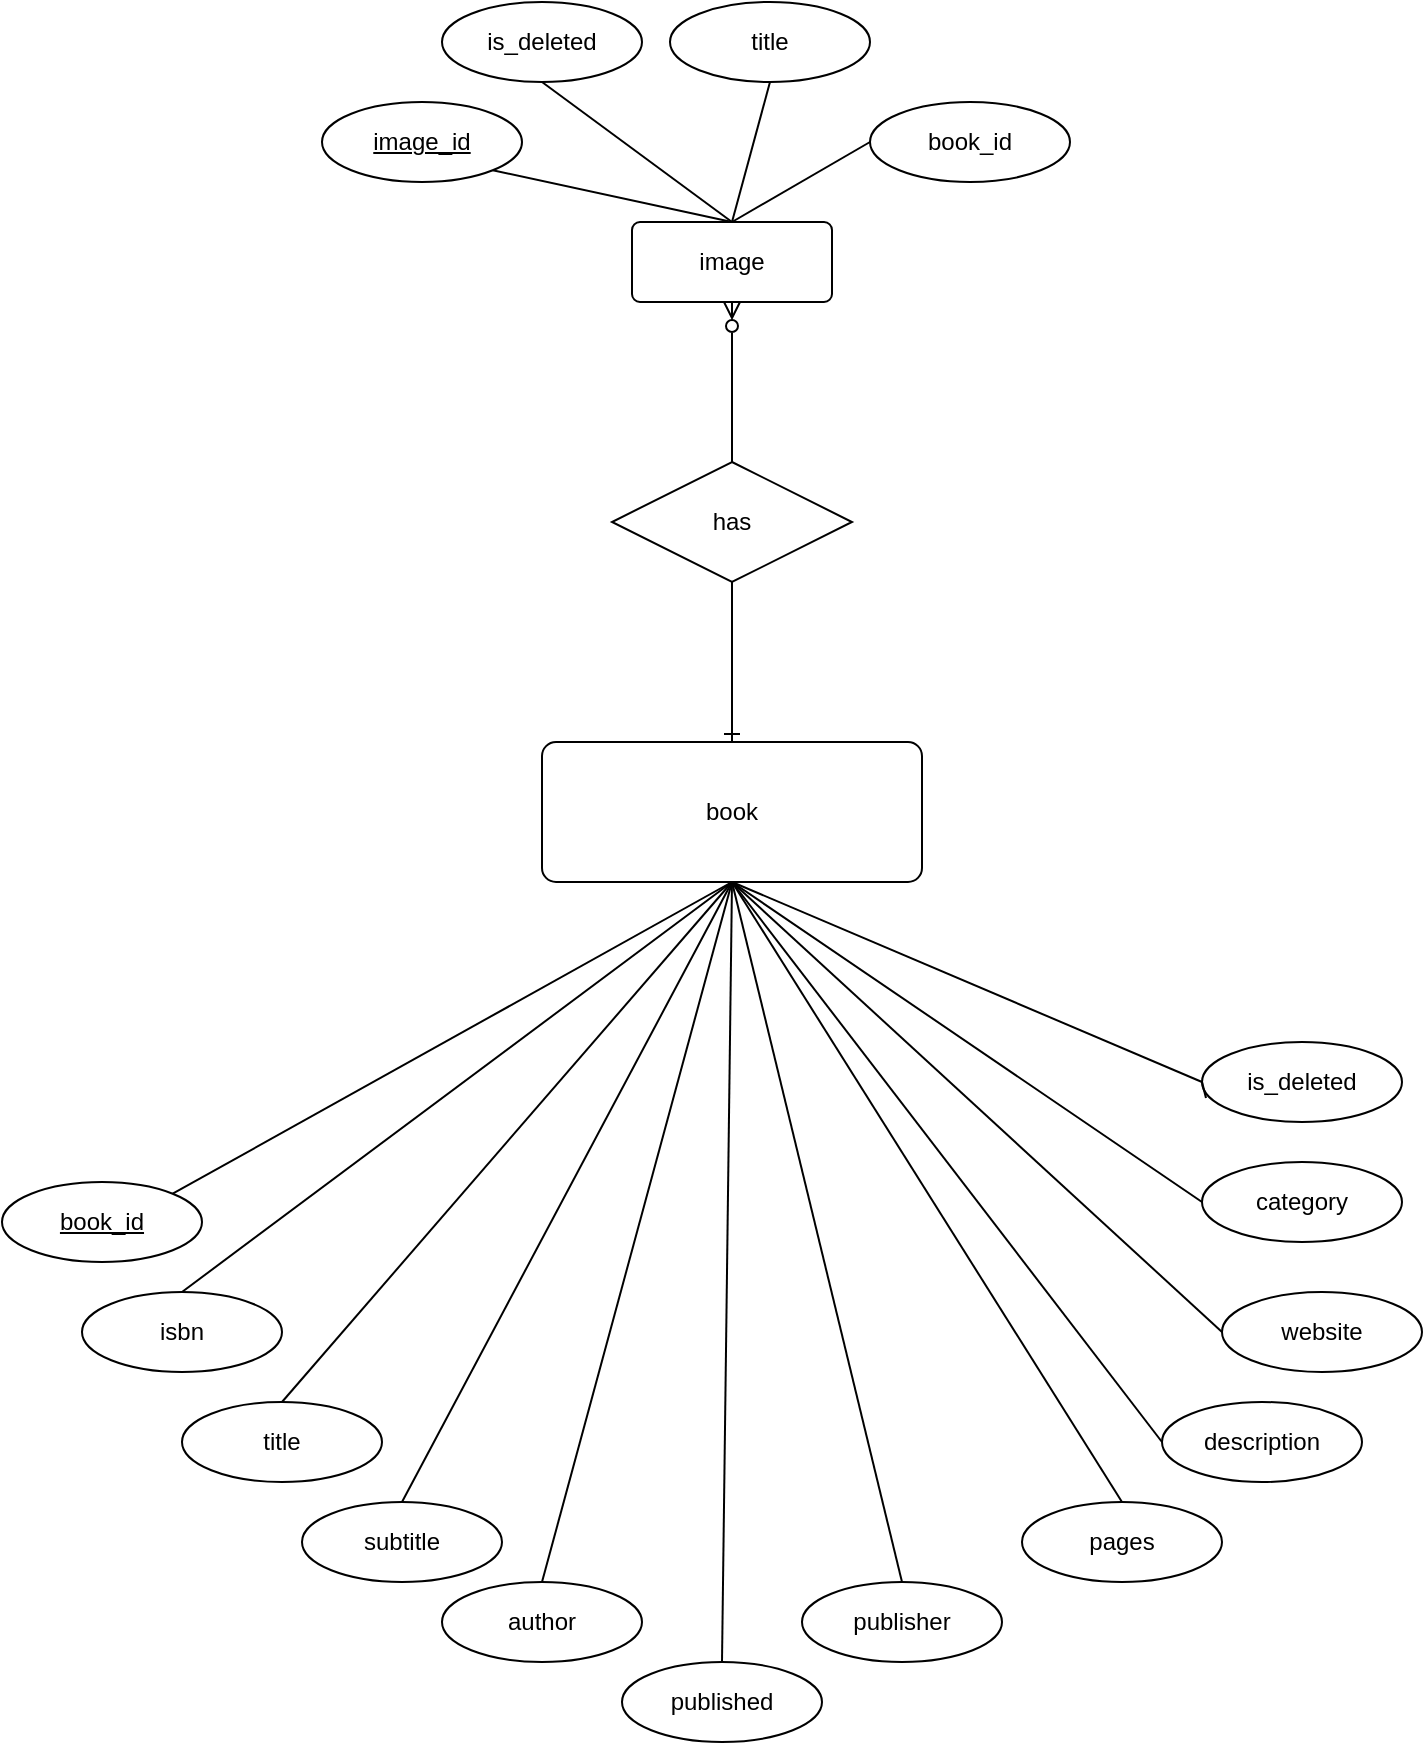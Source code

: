 <mxfile version="20.8.22" type="device"><diagram name="Página-1" id="c1EJlqQ-gYatTQWvCQm-"><mxGraphModel dx="1434" dy="1951" grid="1" gridSize="10" guides="1" tooltips="1" connect="1" arrows="1" fold="1" page="1" pageScale="1" pageWidth="827" pageHeight="1169" math="0" shadow="0"><root><mxCell id="0"/><mxCell id="1" parent="0"/><mxCell id="jCoQgga5v8YxTtEcTD0F-1" value="book" style="rounded=1;arcSize=10;whiteSpace=wrap;html=1;align=center;" vertex="1" parent="1"><mxGeometry x="350" y="270" width="190" height="70" as="geometry"/></mxCell><mxCell id="jCoQgga5v8YxTtEcTD0F-3" style="rounded=0;orthogonalLoop=1;jettySize=auto;html=1;exitX=1;exitY=0;exitDx=0;exitDy=0;entryX=0.5;entryY=1;entryDx=0;entryDy=0;endArrow=none;endFill=0;" edge="1" parent="1" source="jCoQgga5v8YxTtEcTD0F-2" target="jCoQgga5v8YxTtEcTD0F-1"><mxGeometry relative="1" as="geometry"/></mxCell><mxCell id="jCoQgga5v8YxTtEcTD0F-2" value="book_id" style="ellipse;whiteSpace=wrap;html=1;align=center;fontStyle=4;" vertex="1" parent="1"><mxGeometry x="80" y="490" width="100" height="40" as="geometry"/></mxCell><mxCell id="jCoQgga5v8YxTtEcTD0F-5" style="edgeStyle=none;rounded=0;orthogonalLoop=1;jettySize=auto;html=1;exitX=0.5;exitY=0;exitDx=0;exitDy=0;entryX=0.5;entryY=1;entryDx=0;entryDy=0;endArrow=none;endFill=0;" edge="1" parent="1" source="jCoQgga5v8YxTtEcTD0F-4" target="jCoQgga5v8YxTtEcTD0F-1"><mxGeometry relative="1" as="geometry"/></mxCell><mxCell id="jCoQgga5v8YxTtEcTD0F-4" value="isbn" style="ellipse;whiteSpace=wrap;html=1;align=center;" vertex="1" parent="1"><mxGeometry x="120" y="545" width="100" height="40" as="geometry"/></mxCell><mxCell id="jCoQgga5v8YxTtEcTD0F-7" style="edgeStyle=none;rounded=0;orthogonalLoop=1;jettySize=auto;html=1;exitX=0.5;exitY=0;exitDx=0;exitDy=0;entryX=0.5;entryY=1;entryDx=0;entryDy=0;endArrow=none;endFill=0;" edge="1" parent="1" source="jCoQgga5v8YxTtEcTD0F-6" target="jCoQgga5v8YxTtEcTD0F-1"><mxGeometry relative="1" as="geometry"/></mxCell><mxCell id="jCoQgga5v8YxTtEcTD0F-6" value="title" style="ellipse;whiteSpace=wrap;html=1;align=center;" vertex="1" parent="1"><mxGeometry x="170" y="600" width="100" height="40" as="geometry"/></mxCell><mxCell id="jCoQgga5v8YxTtEcTD0F-9" style="edgeStyle=none;rounded=0;orthogonalLoop=1;jettySize=auto;html=1;exitX=0.5;exitY=0;exitDx=0;exitDy=0;entryX=0.5;entryY=1;entryDx=0;entryDy=0;endArrow=none;endFill=0;" edge="1" parent="1" source="jCoQgga5v8YxTtEcTD0F-8" target="jCoQgga5v8YxTtEcTD0F-1"><mxGeometry relative="1" as="geometry"/></mxCell><mxCell id="jCoQgga5v8YxTtEcTD0F-8" value="subtitle" style="ellipse;whiteSpace=wrap;html=1;align=center;" vertex="1" parent="1"><mxGeometry x="230" y="650" width="100" height="40" as="geometry"/></mxCell><mxCell id="jCoQgga5v8YxTtEcTD0F-11" style="edgeStyle=none;rounded=0;orthogonalLoop=1;jettySize=auto;html=1;exitX=0.5;exitY=0;exitDx=0;exitDy=0;entryX=0.5;entryY=1;entryDx=0;entryDy=0;endArrow=none;endFill=0;" edge="1" parent="1" source="jCoQgga5v8YxTtEcTD0F-10" target="jCoQgga5v8YxTtEcTD0F-1"><mxGeometry relative="1" as="geometry"/></mxCell><mxCell id="jCoQgga5v8YxTtEcTD0F-10" value="author" style="ellipse;whiteSpace=wrap;html=1;align=center;" vertex="1" parent="1"><mxGeometry x="300" y="690" width="100" height="40" as="geometry"/></mxCell><mxCell id="jCoQgga5v8YxTtEcTD0F-13" style="edgeStyle=none;rounded=0;orthogonalLoop=1;jettySize=auto;html=1;exitX=0.5;exitY=0;exitDx=0;exitDy=0;entryX=0.5;entryY=1;entryDx=0;entryDy=0;endArrow=none;endFill=0;" edge="1" parent="1" source="jCoQgga5v8YxTtEcTD0F-12" target="jCoQgga5v8YxTtEcTD0F-1"><mxGeometry relative="1" as="geometry"/></mxCell><mxCell id="jCoQgga5v8YxTtEcTD0F-12" value="published" style="ellipse;whiteSpace=wrap;html=1;align=center;" vertex="1" parent="1"><mxGeometry x="390" y="730" width="100" height="40" as="geometry"/></mxCell><mxCell id="jCoQgga5v8YxTtEcTD0F-15" style="edgeStyle=none;rounded=0;orthogonalLoop=1;jettySize=auto;html=1;exitX=0.5;exitY=0;exitDx=0;exitDy=0;entryX=0.5;entryY=1;entryDx=0;entryDy=0;endArrow=none;endFill=0;" edge="1" parent="1" source="jCoQgga5v8YxTtEcTD0F-14" target="jCoQgga5v8YxTtEcTD0F-1"><mxGeometry relative="1" as="geometry"/></mxCell><mxCell id="jCoQgga5v8YxTtEcTD0F-14" value="publisher" style="ellipse;whiteSpace=wrap;html=1;align=center;" vertex="1" parent="1"><mxGeometry x="480" y="690" width="100" height="40" as="geometry"/></mxCell><mxCell id="jCoQgga5v8YxTtEcTD0F-17" style="edgeStyle=none;rounded=0;orthogonalLoop=1;jettySize=auto;html=1;exitX=0.5;exitY=0;exitDx=0;exitDy=0;entryX=0.5;entryY=1;entryDx=0;entryDy=0;endArrow=none;endFill=0;" edge="1" parent="1" source="jCoQgga5v8YxTtEcTD0F-16" target="jCoQgga5v8YxTtEcTD0F-1"><mxGeometry relative="1" as="geometry"/></mxCell><mxCell id="jCoQgga5v8YxTtEcTD0F-16" value="pages" style="ellipse;whiteSpace=wrap;html=1;align=center;" vertex="1" parent="1"><mxGeometry x="590" y="650" width="100" height="40" as="geometry"/></mxCell><mxCell id="jCoQgga5v8YxTtEcTD0F-19" style="edgeStyle=none;rounded=0;orthogonalLoop=1;jettySize=auto;html=1;exitX=0;exitY=0.5;exitDx=0;exitDy=0;entryX=0.5;entryY=1;entryDx=0;entryDy=0;endArrow=none;endFill=0;" edge="1" parent="1" source="jCoQgga5v8YxTtEcTD0F-18" target="jCoQgga5v8YxTtEcTD0F-1"><mxGeometry relative="1" as="geometry"/></mxCell><mxCell id="jCoQgga5v8YxTtEcTD0F-18" value="description" style="ellipse;whiteSpace=wrap;html=1;align=center;" vertex="1" parent="1"><mxGeometry x="660" y="600" width="100" height="40" as="geometry"/></mxCell><mxCell id="jCoQgga5v8YxTtEcTD0F-21" style="edgeStyle=none;rounded=0;orthogonalLoop=1;jettySize=auto;html=1;exitX=0;exitY=0.5;exitDx=0;exitDy=0;entryX=0.5;entryY=1;entryDx=0;entryDy=0;endArrow=none;endFill=0;" edge="1" parent="1" source="jCoQgga5v8YxTtEcTD0F-20" target="jCoQgga5v8YxTtEcTD0F-1"><mxGeometry relative="1" as="geometry"/></mxCell><mxCell id="jCoQgga5v8YxTtEcTD0F-20" value="website" style="ellipse;whiteSpace=wrap;html=1;align=center;" vertex="1" parent="1"><mxGeometry x="690" y="545" width="100" height="40" as="geometry"/></mxCell><mxCell id="jCoQgga5v8YxTtEcTD0F-23" style="edgeStyle=none;rounded=0;orthogonalLoop=1;jettySize=auto;html=1;exitX=0;exitY=0.5;exitDx=0;exitDy=0;entryX=0.5;entryY=1;entryDx=0;entryDy=0;endArrow=none;endFill=0;" edge="1" parent="1" source="jCoQgga5v8YxTtEcTD0F-22" target="jCoQgga5v8YxTtEcTD0F-1"><mxGeometry relative="1" as="geometry"/></mxCell><mxCell id="jCoQgga5v8YxTtEcTD0F-22" value="category" style="ellipse;whiteSpace=wrap;html=1;align=center;" vertex="1" parent="1"><mxGeometry x="680" y="480" width="100" height="40" as="geometry"/></mxCell><mxCell id="jCoQgga5v8YxTtEcTD0F-26" style="edgeStyle=none;rounded=0;orthogonalLoop=1;jettySize=auto;html=1;exitX=0;exitY=0.5;exitDx=0;exitDy=0;entryX=0.5;entryY=1;entryDx=0;entryDy=0;endArrow=none;endFill=0;" edge="1" parent="1" source="jCoQgga5v8YxTtEcTD0F-24" target="jCoQgga5v8YxTtEcTD0F-1"><mxGeometry relative="1" as="geometry"/></mxCell><mxCell id="jCoQgga5v8YxTtEcTD0F-24" value="is_deleted" style="ellipse;whiteSpace=wrap;html=1;align=center;" vertex="1" parent="1"><mxGeometry x="680" y="420" width="100" height="40" as="geometry"/></mxCell><mxCell id="jCoQgga5v8YxTtEcTD0F-25" style="edgeStyle=none;rounded=0;orthogonalLoop=1;jettySize=auto;html=1;exitX=0;exitY=0.5;exitDx=0;exitDy=0;entryX=0.02;entryY=0.7;entryDx=0;entryDy=0;entryPerimeter=0;endArrow=none;endFill=0;" edge="1" parent="1" source="jCoQgga5v8YxTtEcTD0F-24" target="jCoQgga5v8YxTtEcTD0F-24"><mxGeometry relative="1" as="geometry"/></mxCell><mxCell id="jCoQgga5v8YxTtEcTD0F-29" style="edgeStyle=none;rounded=0;orthogonalLoop=1;jettySize=auto;html=1;exitX=0.5;exitY=0;exitDx=0;exitDy=0;entryX=0.5;entryY=1;entryDx=0;entryDy=0;endArrow=ERzeroToMany;endFill=0;" edge="1" parent="1" source="jCoQgga5v8YxTtEcTD0F-27" target="jCoQgga5v8YxTtEcTD0F-28"><mxGeometry relative="1" as="geometry"/></mxCell><mxCell id="jCoQgga5v8YxTtEcTD0F-30" style="edgeStyle=none;rounded=0;orthogonalLoop=1;jettySize=auto;html=1;exitX=0.5;exitY=1;exitDx=0;exitDy=0;entryX=0.5;entryY=0;entryDx=0;entryDy=0;endArrow=ERone;endFill=0;" edge="1" parent="1" source="jCoQgga5v8YxTtEcTD0F-27" target="jCoQgga5v8YxTtEcTD0F-1"><mxGeometry relative="1" as="geometry"/></mxCell><mxCell id="jCoQgga5v8YxTtEcTD0F-27" value="has" style="shape=rhombus;perimeter=rhombusPerimeter;whiteSpace=wrap;html=1;align=center;" vertex="1" parent="1"><mxGeometry x="385" y="130" width="120" height="60" as="geometry"/></mxCell><mxCell id="jCoQgga5v8YxTtEcTD0F-28" value="image" style="rounded=1;arcSize=10;whiteSpace=wrap;html=1;align=center;" vertex="1" parent="1"><mxGeometry x="395" y="10" width="100" height="40" as="geometry"/></mxCell><mxCell id="jCoQgga5v8YxTtEcTD0F-32" style="edgeStyle=none;rounded=0;orthogonalLoop=1;jettySize=auto;html=1;exitX=1;exitY=1;exitDx=0;exitDy=0;entryX=0.5;entryY=0;entryDx=0;entryDy=0;endArrow=none;endFill=0;" edge="1" parent="1" source="jCoQgga5v8YxTtEcTD0F-31" target="jCoQgga5v8YxTtEcTD0F-28"><mxGeometry relative="1" as="geometry"/></mxCell><mxCell id="jCoQgga5v8YxTtEcTD0F-31" value="image_id" style="ellipse;whiteSpace=wrap;html=1;align=center;fontStyle=4;" vertex="1" parent="1"><mxGeometry x="240" y="-50" width="100" height="40" as="geometry"/></mxCell><mxCell id="jCoQgga5v8YxTtEcTD0F-34" style="edgeStyle=none;rounded=0;orthogonalLoop=1;jettySize=auto;html=1;exitX=0.5;exitY=1;exitDx=0;exitDy=0;entryX=0.5;entryY=0;entryDx=0;entryDy=0;endArrow=none;endFill=0;" edge="1" parent="1" source="jCoQgga5v8YxTtEcTD0F-33" target="jCoQgga5v8YxTtEcTD0F-28"><mxGeometry relative="1" as="geometry"/></mxCell><mxCell id="jCoQgga5v8YxTtEcTD0F-33" value="is_deleted" style="ellipse;whiteSpace=wrap;html=1;align=center;" vertex="1" parent="1"><mxGeometry x="300" y="-100" width="100" height="40" as="geometry"/></mxCell><mxCell id="jCoQgga5v8YxTtEcTD0F-36" style="edgeStyle=none;rounded=0;orthogonalLoop=1;jettySize=auto;html=1;exitX=0.5;exitY=1;exitDx=0;exitDy=0;entryX=0.5;entryY=0;entryDx=0;entryDy=0;endArrow=none;endFill=0;" edge="1" parent="1" source="jCoQgga5v8YxTtEcTD0F-35" target="jCoQgga5v8YxTtEcTD0F-28"><mxGeometry relative="1" as="geometry"/></mxCell><mxCell id="jCoQgga5v8YxTtEcTD0F-35" value="title" style="ellipse;whiteSpace=wrap;html=1;align=center;" vertex="1" parent="1"><mxGeometry x="414" y="-100" width="100" height="40" as="geometry"/></mxCell><mxCell id="jCoQgga5v8YxTtEcTD0F-38" style="edgeStyle=none;rounded=0;orthogonalLoop=1;jettySize=auto;html=1;exitX=0;exitY=0.5;exitDx=0;exitDy=0;entryX=0.5;entryY=0;entryDx=0;entryDy=0;endArrow=none;endFill=0;" edge="1" parent="1" source="jCoQgga5v8YxTtEcTD0F-37" target="jCoQgga5v8YxTtEcTD0F-28"><mxGeometry relative="1" as="geometry"/></mxCell><mxCell id="jCoQgga5v8YxTtEcTD0F-37" value="book_id" style="ellipse;whiteSpace=wrap;html=1;align=center;" vertex="1" parent="1"><mxGeometry x="514" y="-50" width="100" height="40" as="geometry"/></mxCell></root></mxGraphModel></diagram></mxfile>